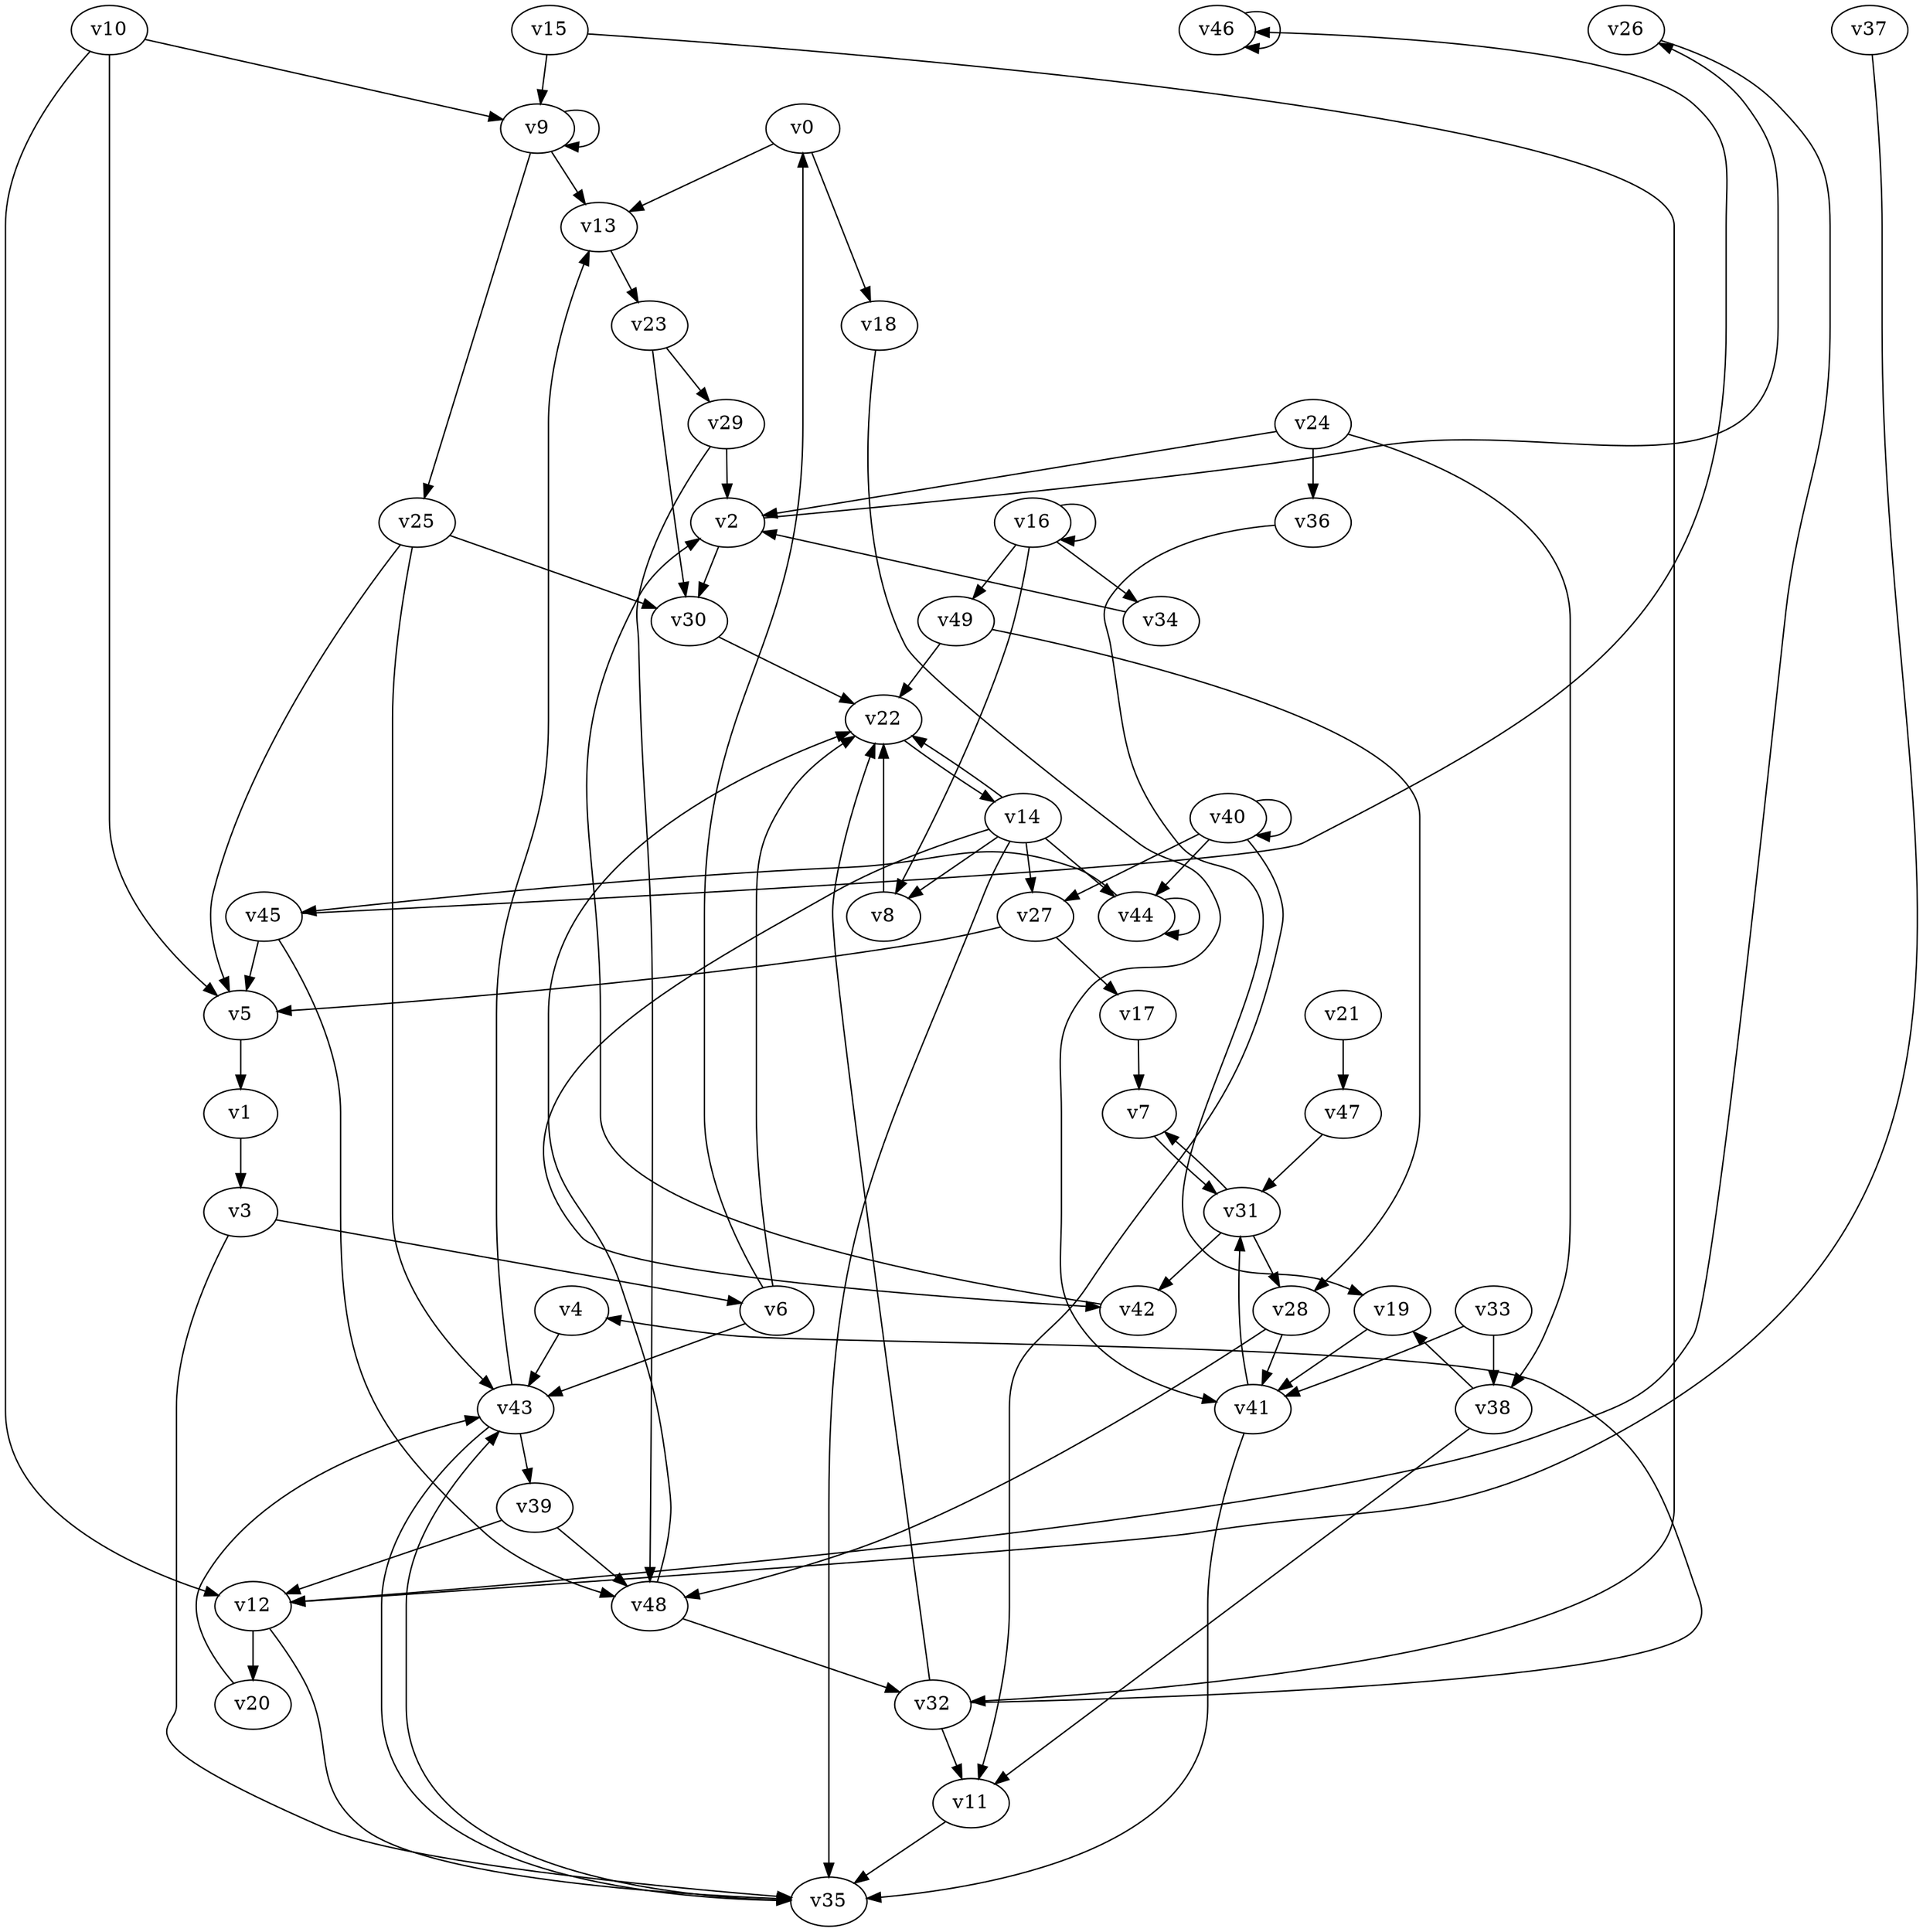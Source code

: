 // Benchmark game 71 - 50 vertices
// time_bound: 21
// targets: v24
digraph G {
    v0 [name="v0", player=0];
    v1 [name="v1", player=1];
    v2 [name="v2", player=0];
    v3 [name="v3", player=1];
    v4 [name="v4", player=0];
    v5 [name="v5", player=0];
    v6 [name="v6", player=0];
    v7 [name="v7", player=1];
    v8 [name="v8", player=1];
    v9 [name="v9", player=1];
    v10 [name="v10", player=0];
    v11 [name="v11", player=0];
    v12 [name="v12", player=1];
    v13 [name="v13", player=1];
    v14 [name="v14", player=0];
    v15 [name="v15", player=1];
    v16 [name="v16", player=0];
    v17 [name="v17", player=1];
    v18 [name="v18", player=0];
    v19 [name="v19", player=1];
    v20 [name="v20", player=1];
    v21 [name="v21", player=1];
    v22 [name="v22", player=1];
    v23 [name="v23", player=1];
    v24 [name="v24", player=1, target=1];
    v25 [name="v25", player=0];
    v26 [name="v26", player=0];
    v27 [name="v27", player=0];
    v28 [name="v28", player=0];
    v29 [name="v29", player=1];
    v30 [name="v30", player=1];
    v31 [name="v31", player=0];
    v32 [name="v32", player=0];
    v33 [name="v33", player=1];
    v34 [name="v34", player=0];
    v35 [name="v35", player=1];
    v36 [name="v36", player=0];
    v37 [name="v37", player=1];
    v38 [name="v38", player=0];
    v39 [name="v39", player=1];
    v40 [name="v40", player=0];
    v41 [name="v41", player=1];
    v42 [name="v42", player=0];
    v43 [name="v43", player=0];
    v44 [name="v44", player=0];
    v45 [name="v45", player=1];
    v46 [name="v46", player=0];
    v47 [name="v47", player=1];
    v48 [name="v48", player=1];
    v49 [name="v49", player=1];

    v0 -> v13;
    v1 -> v3;
    v2 -> v26 [constraint="t < 8"];
    v3 -> v6;
    v4 -> v43;
    v5 -> v1;
    v6 -> v43;
    v7 -> v31;
    v8 -> v22;
    v9 -> v9;
    v10 -> v5;
    v11 -> v35;
    v12 -> v35 [constraint="t >= 2"];
    v13 -> v23;
    v14 -> v42 [constraint="t >= 4"];
    v15 -> v32;
    v16 -> v16 [constraint="t mod 5 == 0"];
    v17 -> v7;
    v18 -> v41;
    v19 -> v41;
    v20 -> v43 [constraint="t mod 5 == 2"];
    v21 -> v47;
    v22 -> v14;
    v23 -> v29;
    v24 -> v36;
    v25 -> v43;
    v26 -> v12 [constraint="t >= 1"];
    v27 -> v17;
    v28 -> v41;
    v29 -> v48;
    v30 -> v22;
    v31 -> v28;
    v32 -> v4 [constraint="t < 10"];
    v33 -> v41;
    v34 -> v2 [constraint="t >= 4"];
    v35 -> v43 [constraint="t >= 1"];
    v36 -> v19 [constraint="t < 15"];
    v37 -> v12 [constraint="t >= 5"];
    v38 -> v19 [constraint="t mod 2 == 0"];
    v39 -> v48;
    v40 -> v40;
    v41 -> v31;
    v42 -> v2 [constraint="t >= 4"];
    v43 -> v39;
    v44 -> v45 [constraint="t < 7"];
    v45 -> v46 [constraint="t mod 3 == 2"];
    v46 -> v46;
    v47 -> v31;
    v48 -> v22 [constraint="t < 14"];
    v49 -> v22;
    v43 -> v13;
    v15 -> v9;
    v10 -> v9;
    v40 -> v44;
    v49 -> v28;
    v14 -> v44;
    v39 -> v12;
    v33 -> v38;
    v38 -> v11;
    v0 -> v18;
    v23 -> v30;
    v44 -> v44;
    v14 -> v22;
    v14 -> v8;
    v14 -> v27;
    v27 -> v5;
    v32 -> v22;
    v2 -> v30;
    v25 -> v5;
    v3 -> v35;
    v29 -> v2;
    v32 -> v11;
    v24 -> v38;
    v31 -> v7;
    v48 -> v32;
    v10 -> v12;
    v24 -> v2;
    v6 -> v0;
    v9 -> v25;
    v6 -> v22;
    v41 -> v35;
    v14 -> v35;
    v43 -> v35;
    v40 -> v11;
    v45 -> v5;
    v31 -> v42;
    v40 -> v27;
    v45 -> v48;
    v16 -> v34;
    v16 -> v49;
    v25 -> v30;
    v12 -> v20;
    v28 -> v48;
    v16 -> v8;
    v9 -> v13;
}
